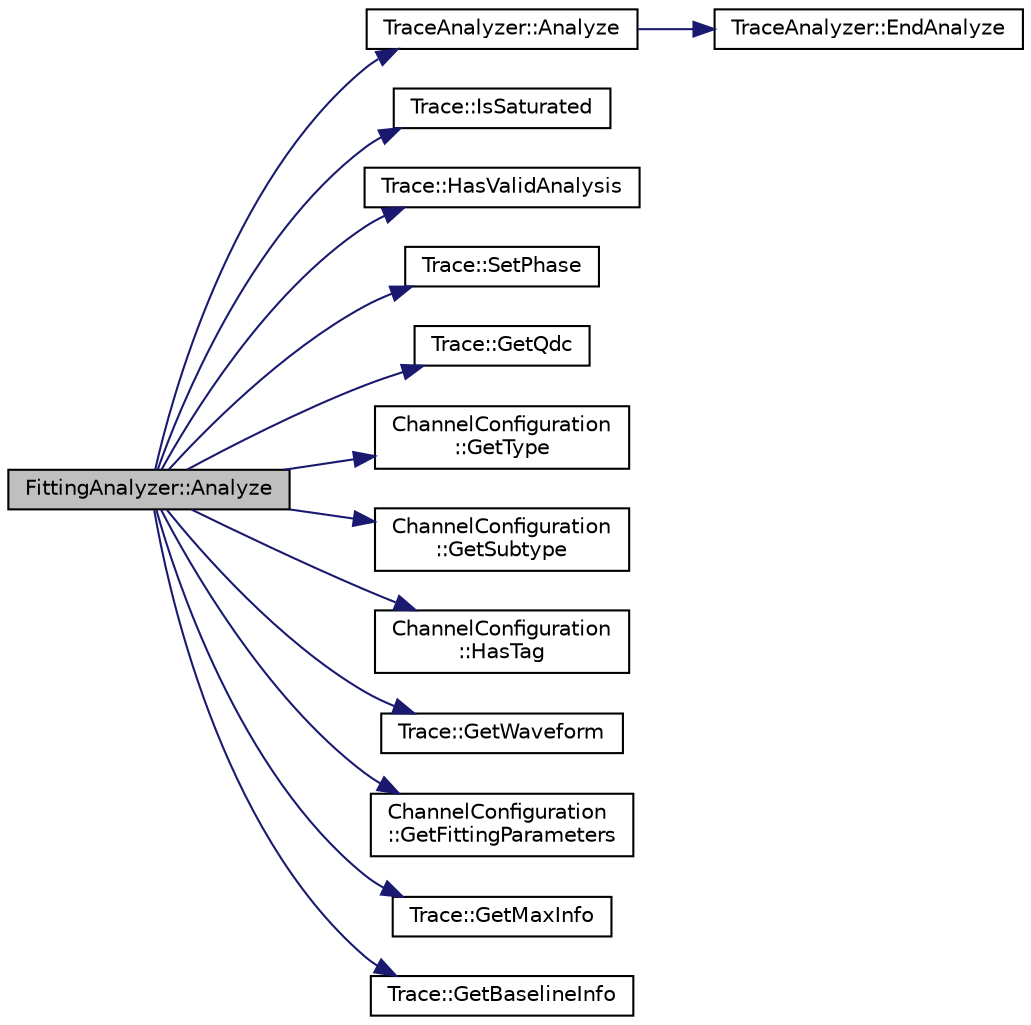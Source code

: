 digraph "FittingAnalyzer::Analyze"
{
  edge [fontname="Helvetica",fontsize="10",labelfontname="Helvetica",labelfontsize="10"];
  node [fontname="Helvetica",fontsize="10",shape=record];
  rankdir="LR";
  Node1 [label="FittingAnalyzer::Analyze",height=0.2,width=0.4,color="black", fillcolor="grey75", style="filled", fontcolor="black"];
  Node1 -> Node2 [color="midnightblue",fontsize="10",style="solid",fontname="Helvetica"];
  Node2 [label="TraceAnalyzer::Analyze",height=0.2,width=0.4,color="black", fillcolor="white", style="filled",URL="$d2/dbc/class_trace_analyzer.html#a0915fb97c3ebe928cab17deff5e497ec"];
  Node2 -> Node3 [color="midnightblue",fontsize="10",style="solid",fontname="Helvetica"];
  Node3 [label="TraceAnalyzer::EndAnalyze",height=0.2,width=0.4,color="black", fillcolor="white", style="filled",URL="$d2/dbc/class_trace_analyzer.html#ae7ac212d764d0e394fcb323f68d23c66"];
  Node1 -> Node4 [color="midnightblue",fontsize="10",style="solid",fontname="Helvetica"];
  Node4 [label="Trace::IsSaturated",height=0.2,width=0.4,color="black", fillcolor="white", style="filled",URL="$dd/db7/class_trace.html#a7ae0bf7209ee6b579b0cfcb7b86aa5ef"];
  Node1 -> Node5 [color="midnightblue",fontsize="10",style="solid",fontname="Helvetica"];
  Node5 [label="Trace::HasValidAnalysis",height=0.2,width=0.4,color="black", fillcolor="white", style="filled",URL="$dd/db7/class_trace.html#a50421ca60a3ddac57b304b8c7d3e7248"];
  Node1 -> Node6 [color="midnightblue",fontsize="10",style="solid",fontname="Helvetica"];
  Node6 [label="Trace::SetPhase",height=0.2,width=0.4,color="black", fillcolor="white", style="filled",URL="$dd/db7/class_trace.html#a4694ebbfde6031a7dd8e86cb0530cceb"];
  Node1 -> Node7 [color="midnightblue",fontsize="10",style="solid",fontname="Helvetica"];
  Node7 [label="Trace::GetQdc",height=0.2,width=0.4,color="black", fillcolor="white", style="filled",URL="$dd/db7/class_trace.html#a825c518af0ec6dcba45253c05b562a62"];
  Node1 -> Node8 [color="midnightblue",fontsize="10",style="solid",fontname="Helvetica"];
  Node8 [label="ChannelConfiguration\l::GetType",height=0.2,width=0.4,color="black", fillcolor="white", style="filled",URL="$d6/d20/class_channel_configuration.html#aba4539c47063c552522bcf7c20d5bf29"];
  Node1 -> Node9 [color="midnightblue",fontsize="10",style="solid",fontname="Helvetica"];
  Node9 [label="ChannelConfiguration\l::GetSubtype",height=0.2,width=0.4,color="black", fillcolor="white", style="filled",URL="$d6/d20/class_channel_configuration.html#aaa6fcf267aebd6df6fa3df5510cfaeea"];
  Node1 -> Node10 [color="midnightblue",fontsize="10",style="solid",fontname="Helvetica"];
  Node10 [label="ChannelConfiguration\l::HasTag",height=0.2,width=0.4,color="black", fillcolor="white", style="filled",URL="$d6/d20/class_channel_configuration.html#a12d5e0dec96416851743462c53775bf5"];
  Node1 -> Node11 [color="midnightblue",fontsize="10",style="solid",fontname="Helvetica"];
  Node11 [label="Trace::GetWaveform",height=0.2,width=0.4,color="black", fillcolor="white", style="filled",URL="$dd/db7/class_trace.html#a07422117998494b79c0805f0f2cc5f95"];
  Node1 -> Node12 [color="midnightblue",fontsize="10",style="solid",fontname="Helvetica"];
  Node12 [label="ChannelConfiguration\l::GetFittingParameters",height=0.2,width=0.4,color="black", fillcolor="white", style="filled",URL="$d6/d20/class_channel_configuration.html#a0215d8b245160be333acabb1a7a06b08"];
  Node1 -> Node13 [color="midnightblue",fontsize="10",style="solid",fontname="Helvetica"];
  Node13 [label="Trace::GetMaxInfo",height=0.2,width=0.4,color="black", fillcolor="white", style="filled",URL="$dd/db7/class_trace.html#adabf44308f34afb878504b0ed7ee0d0a"];
  Node1 -> Node14 [color="midnightblue",fontsize="10",style="solid",fontname="Helvetica"];
  Node14 [label="Trace::GetBaselineInfo",height=0.2,width=0.4,color="black", fillcolor="white", style="filled",URL="$dd/db7/class_trace.html#aeee6c9b5e253a8df3dd8fa81fccc104f"];
}
